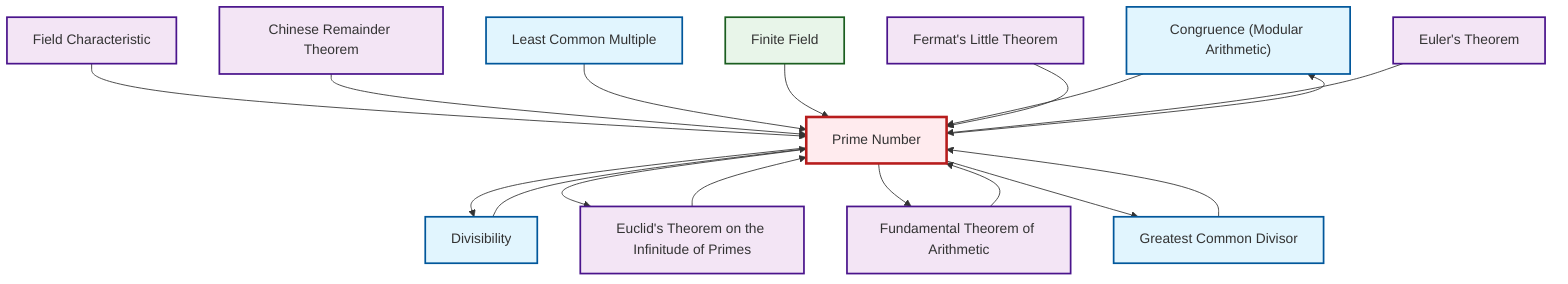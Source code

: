 graph TD
    classDef definition fill:#e1f5fe,stroke:#01579b,stroke-width:2px
    classDef theorem fill:#f3e5f5,stroke:#4a148c,stroke-width:2px
    classDef axiom fill:#fff3e0,stroke:#e65100,stroke-width:2px
    classDef example fill:#e8f5e9,stroke:#1b5e20,stroke-width:2px
    classDef current fill:#ffebee,stroke:#b71c1c,stroke-width:3px
    def-congruence["Congruence (Modular Arithmetic)"]:::definition
    thm-field-characteristic["Field Characteristic"]:::theorem
    thm-fundamental-arithmetic["Fundamental Theorem of Arithmetic"]:::theorem
    def-lcm["Least Common Multiple"]:::definition
    thm-euler["Euler's Theorem"]:::theorem
    thm-chinese-remainder["Chinese Remainder Theorem"]:::theorem
    thm-fermat-little["Fermat's Little Theorem"]:::theorem
    thm-euclid-infinitude-primes["Euclid's Theorem on the Infinitude of Primes"]:::theorem
    def-gcd["Greatest Common Divisor"]:::definition
    def-divisibility["Divisibility"]:::definition
    def-prime["Prime Number"]:::definition
    ex-finite-field["Finite Field"]:::example
    thm-fundamental-arithmetic --> def-prime
    thm-field-characteristic --> def-prime
    def-divisibility --> def-prime
    def-prime --> def-divisibility
    thm-chinese-remainder --> def-prime
    thm-euclid-infinitude-primes --> def-prime
    def-gcd --> def-prime
    def-lcm --> def-prime
    def-prime --> thm-euclid-infinitude-primes
    def-prime --> thm-fundamental-arithmetic
    def-prime --> def-congruence
    ex-finite-field --> def-prime
    def-congruence --> def-prime
    thm-fermat-little --> def-prime
    thm-euler --> def-prime
    def-prime --> def-gcd
    class def-prime current